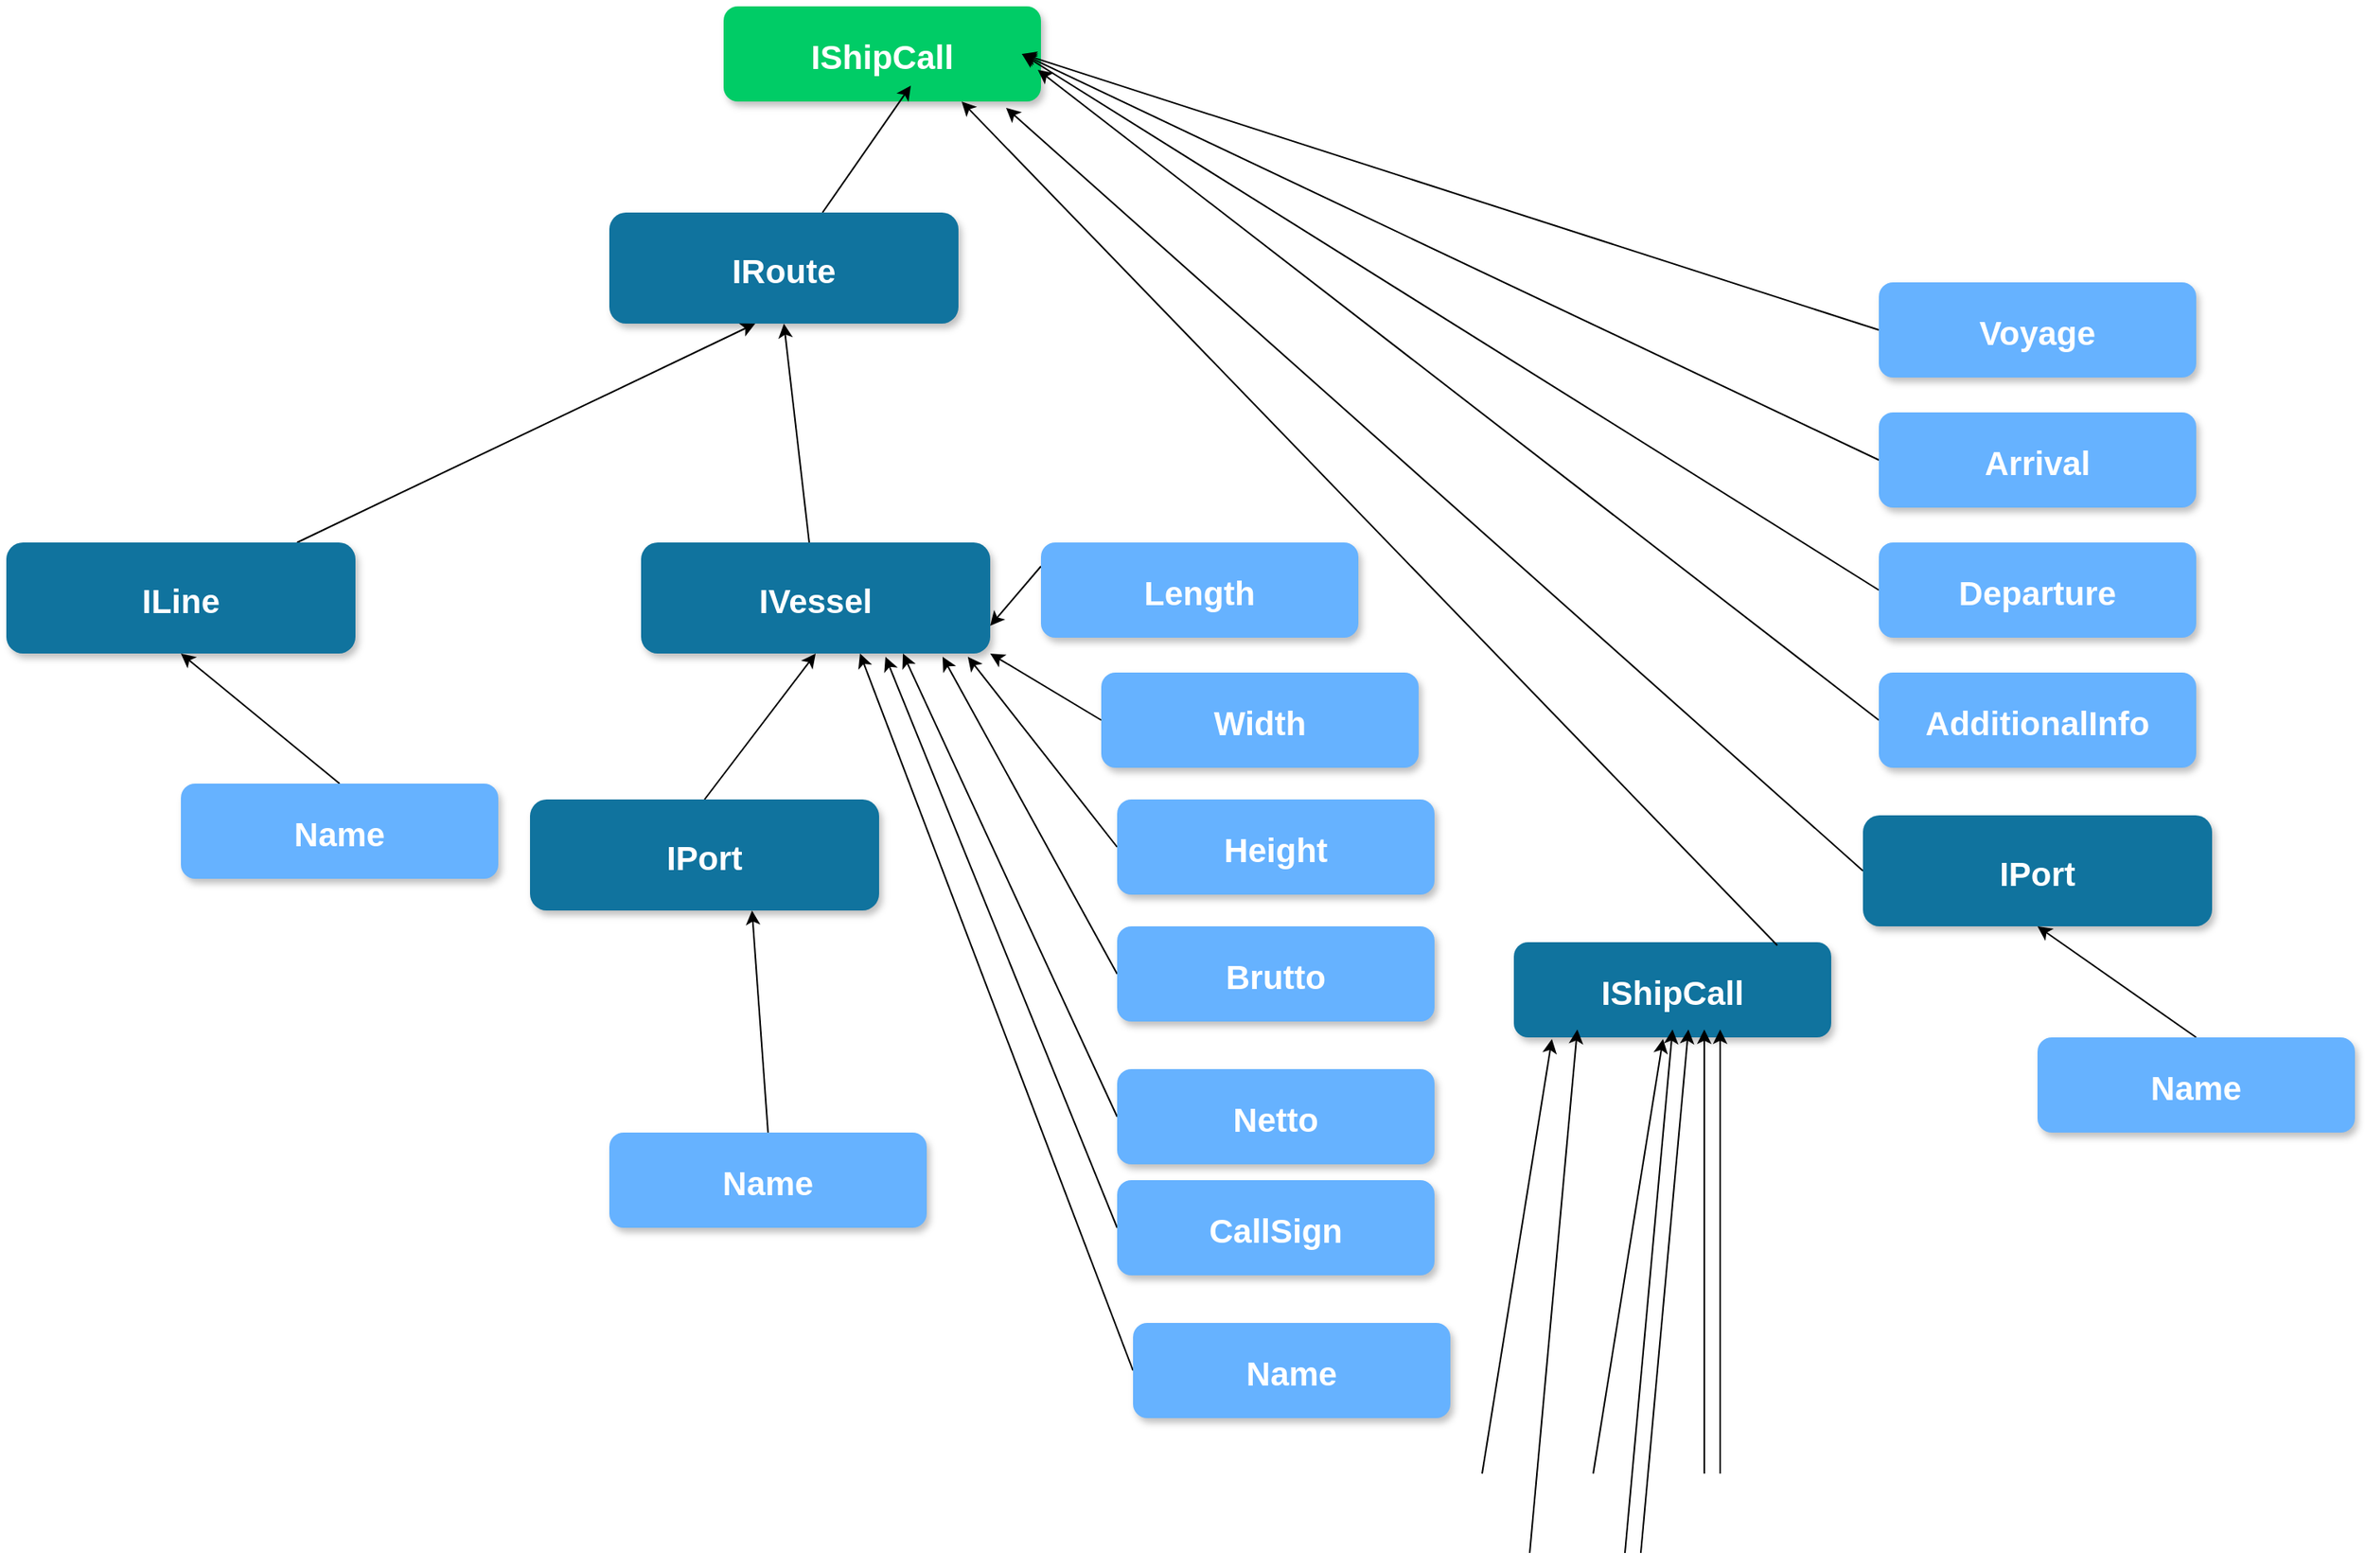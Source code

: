 <mxfile version="17.4.6" type="github">
  <diagram name="Page-1" id="97916047-d0de-89f5-080d-49f4d83e522f">
    <mxGraphModel dx="2844" dy="1444" grid="1" gridSize="10" guides="1" tooltips="1" connect="1" arrows="1" fold="1" page="1" pageScale="1.5" pageWidth="1169" pageHeight="827" background="none" math="0" shadow="0">
      <root>
        <mxCell id="0" />
        <mxCell id="1" parent="0" />
        <mxCell id="2" value="IShipCall" style="rounded=1;fillColor=#00CC66;strokeColor=none;shadow=1;gradientColor=none;fontStyle=1;fontColor=#FFFFFF;fontSize=21&#xa;;" parent="1" vertex="1">
          <mxGeometry x="672" y="180" width="200" height="60" as="geometry" />
        </mxCell>
        <mxCell id="lcggfKQUq6D2q7CxVZYy-72" style="edgeStyle=none;rounded=0;orthogonalLoop=1;jettySize=auto;html=1;entryX=0.59;entryY=0.833;entryDx=0;entryDy=0;entryPerimeter=0;" parent="1" source="3" target="2" edge="1">
          <mxGeometry relative="1" as="geometry" />
        </mxCell>
        <mxCell id="3" value="IRoute" style="rounded=1;fillColor=#10739E;strokeColor=none;shadow=1;gradientColor=none;fontStyle=1;fontColor=#FFFFFF;fontSize=21&#xa;;" parent="1" vertex="1">
          <mxGeometry x="600" y="310" width="220" height="70" as="geometry" />
        </mxCell>
        <mxCell id="lcggfKQUq6D2q7CxVZYy-68" style="edgeStyle=none;rounded=0;orthogonalLoop=1;jettySize=auto;html=1;exitX=0;exitY=0.5;exitDx=0;exitDy=0;" parent="1" source="lcggfKQUq6D2q7CxVZYy-59" edge="1">
          <mxGeometry relative="1" as="geometry">
            <mxPoint x="860" y="210" as="targetPoint" />
          </mxGeometry>
        </mxCell>
        <mxCell id="lcggfKQUq6D2q7CxVZYy-59" value="Voyage" style="rounded=1;fillColor=#66B2FF;strokeColor=none;shadow=1;gradientColor=none;fontStyle=1;fontColor=#FFFFFF;fontSize=21&#xa;;" parent="1" vertex="1">
          <mxGeometry x="1400" y="354" width="200" height="60" as="geometry" />
        </mxCell>
        <mxCell id="lcggfKQUq6D2q7CxVZYy-69" style="edgeStyle=none;rounded=0;orthogonalLoop=1;jettySize=auto;html=1;exitX=0;exitY=0.5;exitDx=0;exitDy=0;" parent="1" source="lcggfKQUq6D2q7CxVZYy-60" edge="1">
          <mxGeometry relative="1" as="geometry">
            <mxPoint x="860" y="210" as="targetPoint" />
          </mxGeometry>
        </mxCell>
        <mxCell id="lcggfKQUq6D2q7CxVZYy-60" value="Arrival" style="rounded=1;fillColor=#66B2FF;strokeColor=none;shadow=1;gradientColor=none;fontStyle=1;fontColor=#FFFFFF;fontSize=21&#xa;;" parent="1" vertex="1">
          <mxGeometry x="1400" y="436" width="200" height="60" as="geometry" />
        </mxCell>
        <mxCell id="lcggfKQUq6D2q7CxVZYy-70" style="edgeStyle=none;rounded=0;orthogonalLoop=1;jettySize=auto;html=1;exitX=0;exitY=0.5;exitDx=0;exitDy=0;" parent="1" source="lcggfKQUq6D2q7CxVZYy-61" edge="1">
          <mxGeometry relative="1" as="geometry">
            <mxPoint x="860" y="210" as="targetPoint" />
          </mxGeometry>
        </mxCell>
        <mxCell id="lcggfKQUq6D2q7CxVZYy-61" value="Departure" style="rounded=1;fillColor=#66B2FF;strokeColor=none;shadow=1;gradientColor=none;fontStyle=1;fontColor=#FFFFFF;fontSize=21&#xa;;" parent="1" vertex="1">
          <mxGeometry x="1400" y="518" width="200" height="60" as="geometry" />
        </mxCell>
        <mxCell id="lcggfKQUq6D2q7CxVZYy-71" style="edgeStyle=none;rounded=0;orthogonalLoop=1;jettySize=auto;html=1;exitX=0;exitY=0.5;exitDx=0;exitDy=0;" parent="1" source="lcggfKQUq6D2q7CxVZYy-62" edge="1">
          <mxGeometry relative="1" as="geometry">
            <mxPoint x="870" y="220" as="targetPoint" />
          </mxGeometry>
        </mxCell>
        <mxCell id="lcggfKQUq6D2q7CxVZYy-62" value="AdditionalInfo" style="rounded=1;fillColor=#66B2FF;strokeColor=none;shadow=1;gradientColor=none;fontStyle=1;fontColor=#FFFFFF;fontSize=21&#xa;;" parent="1" vertex="1">
          <mxGeometry x="1400" y="600" width="200" height="60" as="geometry" />
        </mxCell>
        <mxCell id="lcggfKQUq6D2q7CxVZYy-65" style="edgeStyle=none;rounded=0;orthogonalLoop=1;jettySize=auto;html=1;entryX=0;entryY=0.75;entryDx=0;entryDy=0;" parent="1" edge="1">
          <mxGeometry relative="1" as="geometry">
            <mxPoint x="1400" y="317" as="sourcePoint" />
            <mxPoint x="1400" y="317" as="targetPoint" />
          </mxGeometry>
        </mxCell>
        <mxCell id="lcggfKQUq6D2q7CxVZYy-86" style="edgeStyle=none;rounded=0;orthogonalLoop=1;jettySize=auto;html=1;entryX=0.418;entryY=1;entryDx=0;entryDy=0;entryPerimeter=0;" parent="1" source="lcggfKQUq6D2q7CxVZYy-77" target="3" edge="1">
          <mxGeometry relative="1" as="geometry" />
        </mxCell>
        <mxCell id="lcggfKQUq6D2q7CxVZYy-77" value="ILine" style="rounded=1;fillColor=#10739E;strokeColor=none;shadow=1;gradientColor=none;fontStyle=1;fontColor=#FFFFFF;fontSize=21&#xa;;" parent="1" vertex="1">
          <mxGeometry x="220" y="518" width="220" height="70" as="geometry" />
        </mxCell>
        <mxCell id="lcggfKQUq6D2q7CxVZYy-87" style="edgeStyle=none;rounded=0;orthogonalLoop=1;jettySize=auto;html=1;entryX=0.5;entryY=1;entryDx=0;entryDy=0;" parent="1" source="lcggfKQUq6D2q7CxVZYy-78" target="3" edge="1">
          <mxGeometry relative="1" as="geometry" />
        </mxCell>
        <mxCell id="lcggfKQUq6D2q7CxVZYy-78" value="IVessel" style="rounded=1;fillColor=#10739E;strokeColor=none;shadow=1;gradientColor=none;fontStyle=1;fontColor=#FFFFFF;fontSize=21&#xa;;" parent="1" vertex="1">
          <mxGeometry x="620" y="518" width="220" height="70" as="geometry" />
        </mxCell>
        <mxCell id="lcggfKQUq6D2q7CxVZYy-85" style="edgeStyle=none;rounded=0;orthogonalLoop=1;jettySize=auto;html=1;exitX=0;exitY=0.5;exitDx=0;exitDy=0;entryX=0.89;entryY=1.067;entryDx=0;entryDy=0;entryPerimeter=0;" parent="1" source="lcggfKQUq6D2q7CxVZYy-79" target="2" edge="1">
          <mxGeometry relative="1" as="geometry" />
        </mxCell>
        <mxCell id="lcggfKQUq6D2q7CxVZYy-79" value="IPort" style="rounded=1;fillColor=#10739E;strokeColor=none;shadow=1;gradientColor=none;fontStyle=1;fontColor=#FFFFFF;fontSize=21&#xa;;" parent="1" vertex="1">
          <mxGeometry x="1390" y="690" width="220" height="70" as="geometry" />
        </mxCell>
        <mxCell id="lcggfKQUq6D2q7CxVZYy-84" style="edgeStyle=none;rounded=0;orthogonalLoop=1;jettySize=auto;html=1;exitX=0.5;exitY=0;exitDx=0;exitDy=0;entryX=0.5;entryY=1;entryDx=0;entryDy=0;" parent="1" source="lcggfKQUq6D2q7CxVZYy-82" target="lcggfKQUq6D2q7CxVZYy-79" edge="1">
          <mxGeometry relative="1" as="geometry" />
        </mxCell>
        <mxCell id="lcggfKQUq6D2q7CxVZYy-82" value="Name" style="rounded=1;fillColor=#66B2FF;strokeColor=none;shadow=1;gradientColor=none;fontStyle=1;fontColor=#FFFFFF;fontSize=21&#xa;;" parent="1" vertex="1">
          <mxGeometry x="1500" y="830" width="200" height="60" as="geometry" />
        </mxCell>
        <mxCell id="lcggfKQUq6D2q7CxVZYy-91" style="edgeStyle=none;rounded=0;orthogonalLoop=1;jettySize=auto;html=1;exitX=0.5;exitY=0;exitDx=0;exitDy=0;entryX=0.5;entryY=1;entryDx=0;entryDy=0;" parent="1" source="lcggfKQUq6D2q7CxVZYy-89" target="lcggfKQUq6D2q7CxVZYy-77" edge="1">
          <mxGeometry relative="1" as="geometry" />
        </mxCell>
        <mxCell id="lcggfKQUq6D2q7CxVZYy-89" value="Name" style="rounded=1;fillColor=#66B2FF;strokeColor=none;shadow=1;gradientColor=none;fontStyle=1;fontColor=#FFFFFF;fontSize=21&#xa;;" parent="1" vertex="1">
          <mxGeometry x="330" y="670" width="200" height="60" as="geometry" />
        </mxCell>
        <mxCell id="lcggfKQUq6D2q7CxVZYy-97" style="edgeStyle=none;rounded=0;orthogonalLoop=1;jettySize=auto;html=1;exitX=0.5;exitY=0;exitDx=0;exitDy=0;entryX=0.5;entryY=1;entryDx=0;entryDy=0;" parent="1" source="lcggfKQUq6D2q7CxVZYy-92" target="lcggfKQUq6D2q7CxVZYy-78" edge="1">
          <mxGeometry relative="1" as="geometry" />
        </mxCell>
        <mxCell id="lcggfKQUq6D2q7CxVZYy-92" value="IPort" style="rounded=1;fillColor=#10739E;strokeColor=none;shadow=1;gradientColor=none;fontStyle=1;fontColor=#FFFFFF;fontSize=21&#xa;;" parent="1" vertex="1">
          <mxGeometry x="550" y="680" width="220" height="70" as="geometry" />
        </mxCell>
        <mxCell id="lcggfKQUq6D2q7CxVZYy-96" style="edgeStyle=none;rounded=0;orthogonalLoop=1;jettySize=auto;html=1;exitX=0.5;exitY=0;exitDx=0;exitDy=0;entryX=0.636;entryY=1;entryDx=0;entryDy=0;entryPerimeter=0;" parent="1" source="lcggfKQUq6D2q7CxVZYy-94" target="lcggfKQUq6D2q7CxVZYy-92" edge="1">
          <mxGeometry relative="1" as="geometry" />
        </mxCell>
        <mxCell id="lcggfKQUq6D2q7CxVZYy-94" value="Name" style="rounded=1;fillColor=#66B2FF;strokeColor=none;shadow=1;gradientColor=none;fontStyle=1;fontColor=#FFFFFF;fontSize=21&#xa;;" parent="1" vertex="1">
          <mxGeometry x="600" y="890" width="200" height="60" as="geometry" />
        </mxCell>
        <mxCell id="lcggfKQUq6D2q7CxVZYy-101" style="edgeStyle=none;rounded=0;orthogonalLoop=1;jettySize=auto;html=1;exitX=0;exitY=0.25;exitDx=0;exitDy=0;entryX=1;entryY=0.75;entryDx=0;entryDy=0;" parent="1" source="lcggfKQUq6D2q7CxVZYy-100" target="lcggfKQUq6D2q7CxVZYy-78" edge="1">
          <mxGeometry relative="1" as="geometry" />
        </mxCell>
        <mxCell id="lcggfKQUq6D2q7CxVZYy-100" value="Length" style="rounded=1;fillColor=#66B2FF;strokeColor=none;shadow=1;gradientColor=none;fontStyle=1;fontColor=#FFFFFF;fontSize=21&#xa;;" parent="1" vertex="1">
          <mxGeometry x="872" y="518" width="200" height="60" as="geometry" />
        </mxCell>
        <mxCell id="lcggfKQUq6D2q7CxVZYy-103" style="edgeStyle=none;rounded=0;orthogonalLoop=1;jettySize=auto;html=1;exitX=0;exitY=0.5;exitDx=0;exitDy=0;entryX=1;entryY=1;entryDx=0;entryDy=0;" parent="1" source="lcggfKQUq6D2q7CxVZYy-102" target="lcggfKQUq6D2q7CxVZYy-78" edge="1">
          <mxGeometry relative="1" as="geometry" />
        </mxCell>
        <mxCell id="lcggfKQUq6D2q7CxVZYy-102" value="Width" style="rounded=1;fillColor=#66B2FF;strokeColor=none;shadow=1;gradientColor=none;fontStyle=1;fontColor=#FFFFFF;fontSize=21&#xa;;" parent="1" vertex="1">
          <mxGeometry x="910" y="600" width="200" height="60" as="geometry" />
        </mxCell>
        <mxCell id="lcggfKQUq6D2q7CxVZYy-105" style="edgeStyle=none;rounded=0;orthogonalLoop=1;jettySize=auto;html=1;exitX=0;exitY=0.5;exitDx=0;exitDy=0;entryX=0.936;entryY=1.029;entryDx=0;entryDy=0;entryPerimeter=0;" parent="1" source="lcggfKQUq6D2q7CxVZYy-104" target="lcggfKQUq6D2q7CxVZYy-78" edge="1">
          <mxGeometry relative="1" as="geometry" />
        </mxCell>
        <mxCell id="lcggfKQUq6D2q7CxVZYy-104" value="Height" style="rounded=1;fillColor=#66B2FF;strokeColor=none;shadow=1;gradientColor=none;fontStyle=1;fontColor=#FFFFFF;fontSize=21&#xa;;" parent="1" vertex="1">
          <mxGeometry x="920" y="680" width="200" height="60" as="geometry" />
        </mxCell>
        <mxCell id="lcggfKQUq6D2q7CxVZYy-107" style="edgeStyle=none;rounded=0;orthogonalLoop=1;jettySize=auto;html=1;exitX=0;exitY=0.5;exitDx=0;exitDy=0;" parent="1" source="lcggfKQUq6D2q7CxVZYy-106" edge="1">
          <mxGeometry relative="1" as="geometry">
            <mxPoint x="810" y="590" as="targetPoint" />
          </mxGeometry>
        </mxCell>
        <mxCell id="lcggfKQUq6D2q7CxVZYy-106" value="Brutto" style="rounded=1;fillColor=#66B2FF;strokeColor=none;shadow=1;gradientColor=none;fontStyle=1;fontColor=#FFFFFF;fontSize=21&#xa;;" parent="1" vertex="1">
          <mxGeometry x="920" y="760" width="200" height="60" as="geometry" />
        </mxCell>
        <mxCell id="lcggfKQUq6D2q7CxVZYy-109" style="edgeStyle=none;rounded=0;orthogonalLoop=1;jettySize=auto;html=1;exitX=0;exitY=0.5;exitDx=0;exitDy=0;entryX=0.75;entryY=1;entryDx=0;entryDy=0;" parent="1" source="lcggfKQUq6D2q7CxVZYy-108" target="lcggfKQUq6D2q7CxVZYy-78" edge="1">
          <mxGeometry relative="1" as="geometry" />
        </mxCell>
        <mxCell id="lcggfKQUq6D2q7CxVZYy-108" value="Netto" style="rounded=1;fillColor=#66B2FF;strokeColor=none;shadow=1;gradientColor=none;fontStyle=1;fontColor=#FFFFFF;fontSize=21&#xa;;" parent="1" vertex="1">
          <mxGeometry x="920" y="850" width="200" height="60" as="geometry" />
        </mxCell>
        <mxCell id="lcggfKQUq6D2q7CxVZYy-111" style="edgeStyle=none;rounded=0;orthogonalLoop=1;jettySize=auto;html=1;exitX=0;exitY=0.5;exitDx=0;exitDy=0;entryX=0.7;entryY=1.029;entryDx=0;entryDy=0;entryPerimeter=0;" parent="1" source="lcggfKQUq6D2q7CxVZYy-110" target="lcggfKQUq6D2q7CxVZYy-78" edge="1">
          <mxGeometry relative="1" as="geometry" />
        </mxCell>
        <mxCell id="lcggfKQUq6D2q7CxVZYy-110" value="CallSign" style="rounded=1;fillColor=#66B2FF;strokeColor=none;shadow=1;gradientColor=none;fontStyle=1;fontColor=#FFFFFF;fontSize=21&#xa;;" parent="1" vertex="1">
          <mxGeometry x="920" y="920" width="200" height="60" as="geometry" />
        </mxCell>
        <mxCell id="lcggfKQUq6D2q7CxVZYy-113" style="edgeStyle=none;rounded=0;orthogonalLoop=1;jettySize=auto;html=1;exitX=0;exitY=0.5;exitDx=0;exitDy=0;entryX=0.627;entryY=1;entryDx=0;entryDy=0;entryPerimeter=0;" parent="1" source="lcggfKQUq6D2q7CxVZYy-112" target="lcggfKQUq6D2q7CxVZYy-78" edge="1">
          <mxGeometry relative="1" as="geometry" />
        </mxCell>
        <mxCell id="lcggfKQUq6D2q7CxVZYy-112" value="Name" style="rounded=1;fillColor=#66B2FF;strokeColor=none;shadow=1;gradientColor=none;fontStyle=1;fontColor=#FFFFFF;fontSize=21&#xa;;" parent="1" vertex="1">
          <mxGeometry x="930" y="1010" width="200" height="60" as="geometry" />
        </mxCell>
        <mxCell id="IVinoIRy5z2BEIR7xw6E-4" value="IShipCall" style="rounded=1;fillColor=#10739E;strokeColor=none;shadow=1;gradientColor=none;fontStyle=1;fontColor=#FFFFFF;fontSize=21&#xa;;" vertex="1" parent="1">
          <mxGeometry x="1170" y="770" width="200" height="60" as="geometry" />
        </mxCell>
        <mxCell id="IVinoIRy5z2BEIR7xw6E-5" value="" style="endArrow=classic;html=1;rounded=0;" edge="1" parent="1">
          <mxGeometry width="50" height="50" relative="1" as="geometry">
            <mxPoint x="1180" y="1155" as="sourcePoint" />
            <mxPoint x="1210" y="825" as="targetPoint" />
          </mxGeometry>
        </mxCell>
        <mxCell id="IVinoIRy5z2BEIR7xw6E-7" value="" style="endArrow=classic;html=1;rounded=0;entryX=0.12;entryY=1.017;entryDx=0;entryDy=0;entryPerimeter=0;" edge="1" parent="1" target="IVinoIRy5z2BEIR7xw6E-4">
          <mxGeometry width="50" height="50" relative="1" as="geometry">
            <mxPoint x="1150" y="1105" as="sourcePoint" />
            <mxPoint x="1410" y="1025" as="targetPoint" />
          </mxGeometry>
        </mxCell>
        <mxCell id="IVinoIRy5z2BEIR7xw6E-9" value="" style="endArrow=classic;html=1;rounded=0;" edge="1" parent="1">
          <mxGeometry width="50" height="50" relative="1" as="geometry">
            <mxPoint x="1240" y="1155" as="sourcePoint" />
            <mxPoint x="1270" y="825" as="targetPoint" />
          </mxGeometry>
        </mxCell>
        <mxCell id="IVinoIRy5z2BEIR7xw6E-10" value="" style="endArrow=classic;html=1;rounded=0;" edge="1" parent="1">
          <mxGeometry width="50" height="50" relative="1" as="geometry">
            <mxPoint x="1290" y="1105" as="sourcePoint" />
            <mxPoint x="1290" y="825" as="targetPoint" />
          </mxGeometry>
        </mxCell>
        <mxCell id="IVinoIRy5z2BEIR7xw6E-11" value="" style="endArrow=classic;html=1;rounded=0;entryX=0.12;entryY=1.017;entryDx=0;entryDy=0;entryPerimeter=0;" edge="1" parent="1">
          <mxGeometry width="50" height="50" relative="1" as="geometry">
            <mxPoint x="1220" y="1105" as="sourcePoint" />
            <mxPoint x="1264" y="831.02" as="targetPoint" />
          </mxGeometry>
        </mxCell>
        <mxCell id="IVinoIRy5z2BEIR7xw6E-12" value="" style="endArrow=classic;html=1;rounded=0;" edge="1" parent="1">
          <mxGeometry width="50" height="50" relative="1" as="geometry">
            <mxPoint x="1250" y="1155" as="sourcePoint" />
            <mxPoint x="1280" y="825" as="targetPoint" />
          </mxGeometry>
        </mxCell>
        <mxCell id="IVinoIRy5z2BEIR7xw6E-13" value="" style="endArrow=classic;html=1;rounded=0;" edge="1" parent="1">
          <mxGeometry width="50" height="50" relative="1" as="geometry">
            <mxPoint x="1300" y="1105" as="sourcePoint" />
            <mxPoint x="1300" y="825" as="targetPoint" />
          </mxGeometry>
        </mxCell>
        <mxCell id="IVinoIRy5z2BEIR7xw6E-14" value="" style="endArrow=classic;html=1;rounded=0;entryX=0.75;entryY=1;entryDx=0;entryDy=0;exitX=0.83;exitY=0.033;exitDx=0;exitDy=0;exitPerimeter=0;" edge="1" parent="1" source="IVinoIRy5z2BEIR7xw6E-4" target="2">
          <mxGeometry width="50" height="50" relative="1" as="geometry">
            <mxPoint x="1320" y="750" as="sourcePoint" />
            <mxPoint x="740" y="760" as="targetPoint" />
          </mxGeometry>
        </mxCell>
      </root>
    </mxGraphModel>
  </diagram>
</mxfile>
